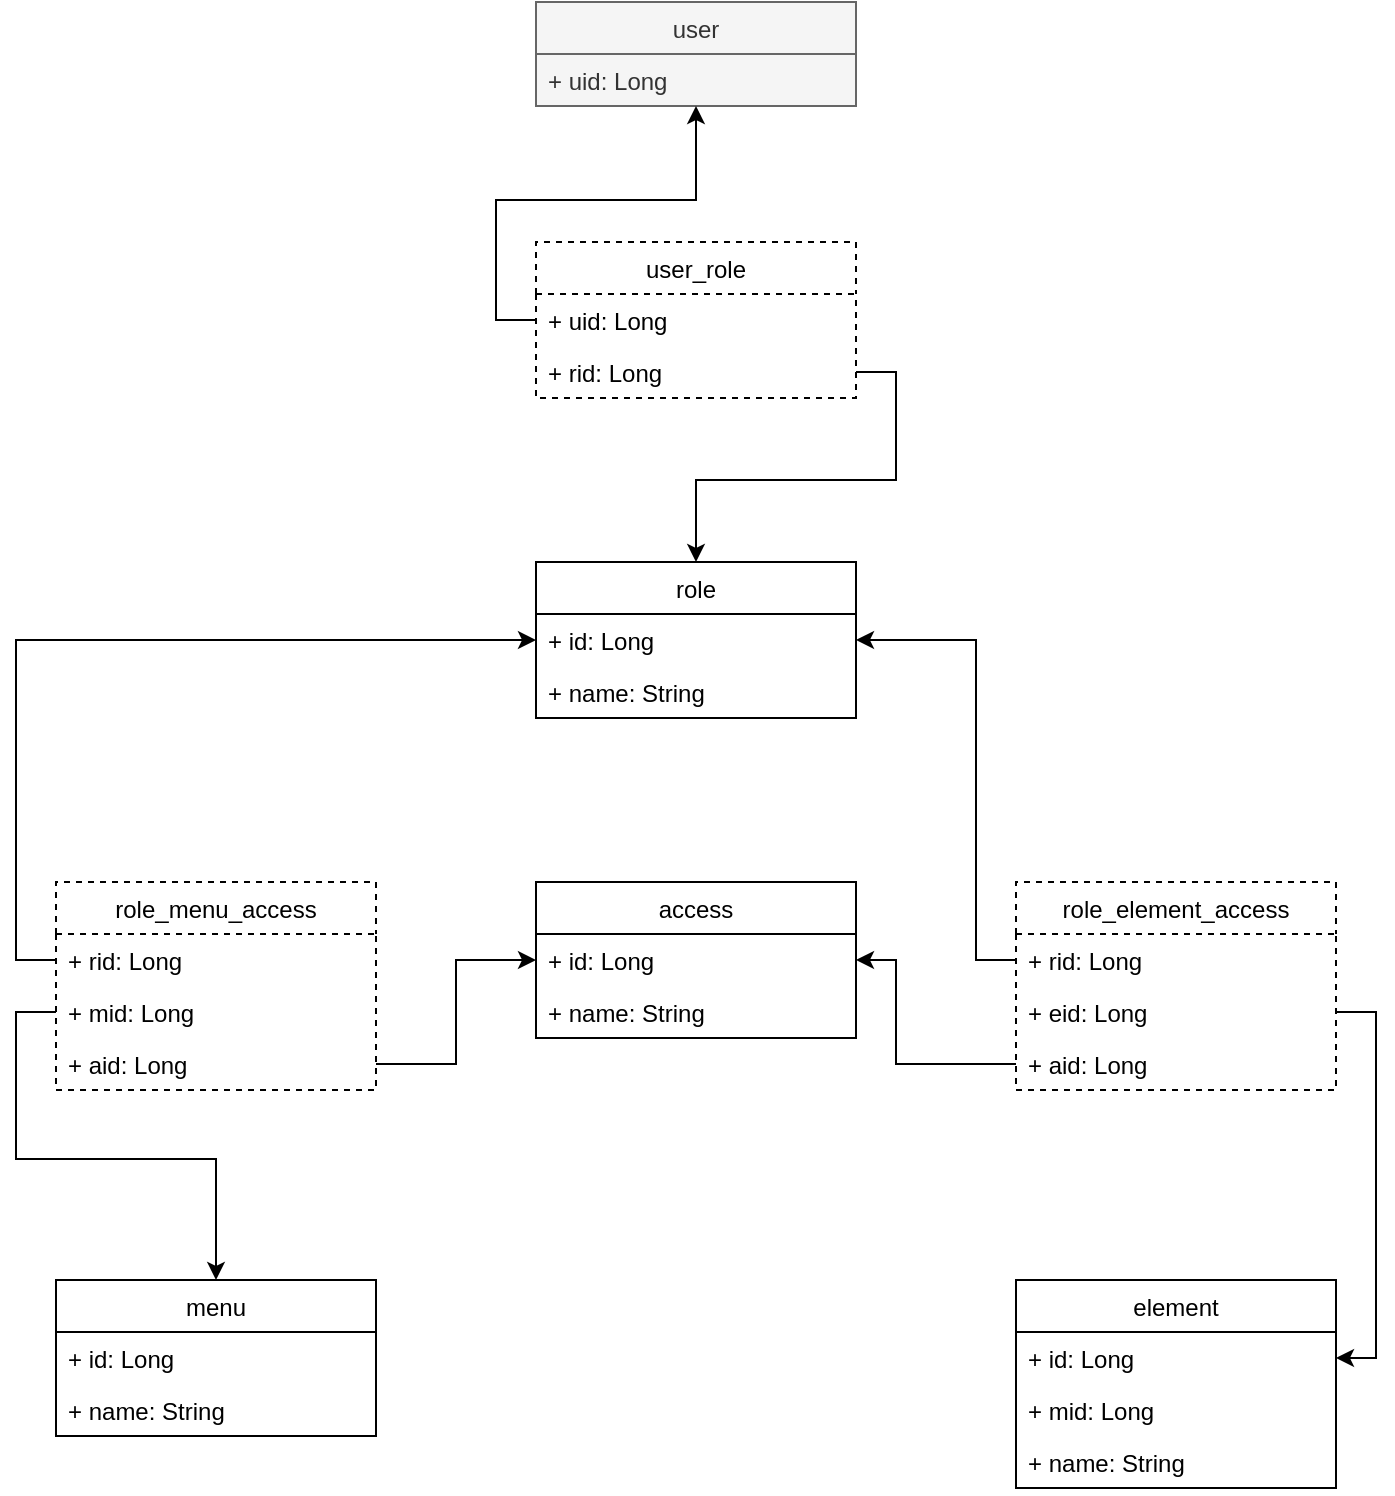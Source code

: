 <mxfile version="12.1.7" type="device" pages="1"><diagram id="Ks41rE3cj9qTKBccNuRw" name="Page-1"><mxGraphModel dx="1106" dy="762" grid="1" gridSize="10" guides="1" tooltips="1" connect="1" arrows="1" fold="1" page="1" pageScale="1" pageWidth="850" pageHeight="1100" math="0" shadow="0"><root><mxCell id="0"/><mxCell id="1" parent="0"/><mxCell id="Y-XrxT4lwN6U3F0SKHPC-1" value="user" style="swimlane;fontStyle=0;childLayout=stackLayout;horizontal=1;startSize=26;fillColor=#f5f5f5;horizontalStack=0;resizeParent=1;resizeParentMax=0;resizeLast=0;collapsible=1;marginBottom=0;strokeColor=#666666;fontColor=#333333;" vertex="1" parent="1"><mxGeometry x="360" y="80" width="160" height="52" as="geometry"/></mxCell><mxCell id="Y-XrxT4lwN6U3F0SKHPC-2" value="+ uid: Long" style="text;strokeColor=#666666;fillColor=#f5f5f5;align=left;verticalAlign=top;spacingLeft=4;spacingRight=4;overflow=hidden;rotatable=0;points=[[0,0.5],[1,0.5]];portConstraint=eastwest;fontColor=#333333;" vertex="1" parent="Y-XrxT4lwN6U3F0SKHPC-1"><mxGeometry y="26" width="160" height="26" as="geometry"/></mxCell><mxCell id="Y-XrxT4lwN6U3F0SKHPC-5" value="role" style="swimlane;fontStyle=0;childLayout=stackLayout;horizontal=1;startSize=26;fillColor=none;horizontalStack=0;resizeParent=1;resizeParentMax=0;resizeLast=0;collapsible=1;marginBottom=0;" vertex="1" parent="1"><mxGeometry x="360" y="360" width="160" height="78" as="geometry"/></mxCell><mxCell id="Y-XrxT4lwN6U3F0SKHPC-6" value="+ id: Long" style="text;strokeColor=none;fillColor=none;align=left;verticalAlign=top;spacingLeft=4;spacingRight=4;overflow=hidden;rotatable=0;points=[[0,0.5],[1,0.5]];portConstraint=eastwest;" vertex="1" parent="Y-XrxT4lwN6U3F0SKHPC-5"><mxGeometry y="26" width="160" height="26" as="geometry"/></mxCell><mxCell id="Y-XrxT4lwN6U3F0SKHPC-7" value="+ name: String" style="text;strokeColor=none;fillColor=none;align=left;verticalAlign=top;spacingLeft=4;spacingRight=4;overflow=hidden;rotatable=0;points=[[0,0.5],[1,0.5]];portConstraint=eastwest;" vertex="1" parent="Y-XrxT4lwN6U3F0SKHPC-5"><mxGeometry y="52" width="160" height="26" as="geometry"/></mxCell><mxCell id="Y-XrxT4lwN6U3F0SKHPC-9" value="menu" style="swimlane;fontStyle=0;childLayout=stackLayout;horizontal=1;startSize=26;fillColor=none;horizontalStack=0;resizeParent=1;resizeParentMax=0;resizeLast=0;collapsible=1;marginBottom=0;" vertex="1" parent="1"><mxGeometry x="120" y="719" width="160" height="78" as="geometry"/></mxCell><mxCell id="Y-XrxT4lwN6U3F0SKHPC-10" value="+ id: Long" style="text;strokeColor=none;fillColor=none;align=left;verticalAlign=top;spacingLeft=4;spacingRight=4;overflow=hidden;rotatable=0;points=[[0,0.5],[1,0.5]];portConstraint=eastwest;" vertex="1" parent="Y-XrxT4lwN6U3F0SKHPC-9"><mxGeometry y="26" width="160" height="26" as="geometry"/></mxCell><mxCell id="Y-XrxT4lwN6U3F0SKHPC-11" value="+ name: String" style="text;strokeColor=none;fillColor=none;align=left;verticalAlign=top;spacingLeft=4;spacingRight=4;overflow=hidden;rotatable=0;points=[[0,0.5],[1,0.5]];portConstraint=eastwest;" vertex="1" parent="Y-XrxT4lwN6U3F0SKHPC-9"><mxGeometry y="52" width="160" height="26" as="geometry"/></mxCell><mxCell id="Y-XrxT4lwN6U3F0SKHPC-18" value="access" style="swimlane;fontStyle=0;childLayout=stackLayout;horizontal=1;startSize=26;fillColor=none;horizontalStack=0;resizeParent=1;resizeParentMax=0;resizeLast=0;collapsible=1;marginBottom=0;" vertex="1" parent="1"><mxGeometry x="360" y="520" width="160" height="78" as="geometry"/></mxCell><mxCell id="Y-XrxT4lwN6U3F0SKHPC-19" value="+ id: Long" style="text;strokeColor=none;fillColor=none;align=left;verticalAlign=top;spacingLeft=4;spacingRight=4;overflow=hidden;rotatable=0;points=[[0,0.5],[1,0.5]];portConstraint=eastwest;" vertex="1" parent="Y-XrxT4lwN6U3F0SKHPC-18"><mxGeometry y="26" width="160" height="26" as="geometry"/></mxCell><mxCell id="Y-XrxT4lwN6U3F0SKHPC-20" value="+ name: String" style="text;strokeColor=none;fillColor=none;align=left;verticalAlign=top;spacingLeft=4;spacingRight=4;overflow=hidden;rotatable=0;points=[[0,0.5],[1,0.5]];portConstraint=eastwest;" vertex="1" parent="Y-XrxT4lwN6U3F0SKHPC-18"><mxGeometry y="52" width="160" height="26" as="geometry"/></mxCell><mxCell id="Y-XrxT4lwN6U3F0SKHPC-21" value="user_role" style="swimlane;fontStyle=0;childLayout=stackLayout;horizontal=1;startSize=26;fillColor=none;horizontalStack=0;resizeParent=1;resizeParentMax=0;resizeLast=0;collapsible=1;marginBottom=0;dashed=1;" vertex="1" parent="1"><mxGeometry x="360" y="200" width="160" height="78" as="geometry"/></mxCell><mxCell id="Y-XrxT4lwN6U3F0SKHPC-22" value="+ uid: Long" style="text;strokeColor=none;fillColor=none;align=left;verticalAlign=top;spacingLeft=4;spacingRight=4;overflow=hidden;rotatable=0;points=[[0,0.5],[1,0.5]];portConstraint=eastwest;" vertex="1" parent="Y-XrxT4lwN6U3F0SKHPC-21"><mxGeometry y="26" width="160" height="26" as="geometry"/></mxCell><mxCell id="Y-XrxT4lwN6U3F0SKHPC-23" value="+ rid: Long" style="text;strokeColor=none;fillColor=none;align=left;verticalAlign=top;spacingLeft=4;spacingRight=4;overflow=hidden;rotatable=0;points=[[0,0.5],[1,0.5]];portConstraint=eastwest;" vertex="1" parent="Y-XrxT4lwN6U3F0SKHPC-21"><mxGeometry y="52" width="160" height="26" as="geometry"/></mxCell><mxCell id="Y-XrxT4lwN6U3F0SKHPC-24" style="edgeStyle=orthogonalEdgeStyle;rounded=0;orthogonalLoop=1;jettySize=auto;html=1;exitX=0;exitY=0.5;exitDx=0;exitDy=0;" edge="1" parent="1" source="Y-XrxT4lwN6U3F0SKHPC-22" target="Y-XrxT4lwN6U3F0SKHPC-1"><mxGeometry relative="1" as="geometry"/></mxCell><mxCell id="Y-XrxT4lwN6U3F0SKHPC-25" style="edgeStyle=orthogonalEdgeStyle;rounded=0;orthogonalLoop=1;jettySize=auto;html=1;exitX=1;exitY=0.5;exitDx=0;exitDy=0;" edge="1" parent="1" source="Y-XrxT4lwN6U3F0SKHPC-23" target="Y-XrxT4lwN6U3F0SKHPC-5"><mxGeometry relative="1" as="geometry"/></mxCell><mxCell id="Y-XrxT4lwN6U3F0SKHPC-31" value="role_menu_access" style="swimlane;fontStyle=0;childLayout=stackLayout;horizontal=1;startSize=26;fillColor=none;horizontalStack=0;resizeParent=1;resizeParentMax=0;resizeLast=0;collapsible=1;marginBottom=0;dashed=1;" vertex="1" parent="1"><mxGeometry x="120" y="520" width="160" height="104" as="geometry"/></mxCell><mxCell id="Y-XrxT4lwN6U3F0SKHPC-32" value="+ rid: Long" style="text;strokeColor=none;fillColor=none;align=left;verticalAlign=top;spacingLeft=4;spacingRight=4;overflow=hidden;rotatable=0;points=[[0,0.5],[1,0.5]];portConstraint=eastwest;" vertex="1" parent="Y-XrxT4lwN6U3F0SKHPC-31"><mxGeometry y="26" width="160" height="26" as="geometry"/></mxCell><mxCell id="Y-XrxT4lwN6U3F0SKHPC-33" value="+ mid: Long" style="text;strokeColor=none;fillColor=none;align=left;verticalAlign=top;spacingLeft=4;spacingRight=4;overflow=hidden;rotatable=0;points=[[0,0.5],[1,0.5]];portConstraint=eastwest;" vertex="1" parent="Y-XrxT4lwN6U3F0SKHPC-31"><mxGeometry y="52" width="160" height="26" as="geometry"/></mxCell><mxCell id="Y-XrxT4lwN6U3F0SKHPC-34" value="+ aid: Long" style="text;strokeColor=none;fillColor=none;align=left;verticalAlign=top;spacingLeft=4;spacingRight=4;overflow=hidden;rotatable=0;points=[[0,0.5],[1,0.5]];portConstraint=eastwest;" vertex="1" parent="Y-XrxT4lwN6U3F0SKHPC-31"><mxGeometry y="78" width="160" height="26" as="geometry"/></mxCell><mxCell id="Y-XrxT4lwN6U3F0SKHPC-35" style="edgeStyle=orthogonalEdgeStyle;rounded=0;orthogonalLoop=1;jettySize=auto;html=1;exitX=0;exitY=0.5;exitDx=0;exitDy=0;entryX=0;entryY=0.5;entryDx=0;entryDy=0;" edge="1" parent="1" source="Y-XrxT4lwN6U3F0SKHPC-32" target="Y-XrxT4lwN6U3F0SKHPC-6"><mxGeometry relative="1" as="geometry"><Array as="points"><mxPoint x="100" y="559"/><mxPoint x="100" y="399"/></Array></mxGeometry></mxCell><mxCell id="Y-XrxT4lwN6U3F0SKHPC-36" style="edgeStyle=orthogonalEdgeStyle;rounded=0;orthogonalLoop=1;jettySize=auto;html=1;exitX=0;exitY=0.5;exitDx=0;exitDy=0;entryX=0.5;entryY=0;entryDx=0;entryDy=0;" edge="1" parent="1" source="Y-XrxT4lwN6U3F0SKHPC-33" target="Y-XrxT4lwN6U3F0SKHPC-9"><mxGeometry relative="1" as="geometry"/></mxCell><mxCell id="Y-XrxT4lwN6U3F0SKHPC-37" style="edgeStyle=orthogonalEdgeStyle;rounded=0;orthogonalLoop=1;jettySize=auto;html=1;exitX=1;exitY=0.5;exitDx=0;exitDy=0;entryX=0;entryY=0.5;entryDx=0;entryDy=0;" edge="1" parent="1" source="Y-XrxT4lwN6U3F0SKHPC-34" target="Y-XrxT4lwN6U3F0SKHPC-19"><mxGeometry relative="1" as="geometry"><Array as="points"><mxPoint x="320" y="611"/><mxPoint x="320" y="559"/></Array></mxGeometry></mxCell><mxCell id="Y-XrxT4lwN6U3F0SKHPC-38" value="element" style="swimlane;fontStyle=0;childLayout=stackLayout;horizontal=1;startSize=26;fillColor=none;horizontalStack=0;resizeParent=1;resizeParentMax=0;resizeLast=0;collapsible=1;marginBottom=0;" vertex="1" parent="1"><mxGeometry x="600" y="719" width="160" height="104" as="geometry"/></mxCell><mxCell id="Y-XrxT4lwN6U3F0SKHPC-39" value="+ id: Long" style="text;strokeColor=none;fillColor=none;align=left;verticalAlign=top;spacingLeft=4;spacingRight=4;overflow=hidden;rotatable=0;points=[[0,0.5],[1,0.5]];portConstraint=eastwest;" vertex="1" parent="Y-XrxT4lwN6U3F0SKHPC-38"><mxGeometry y="26" width="160" height="26" as="geometry"/></mxCell><mxCell id="Y-XrxT4lwN6U3F0SKHPC-40" value="+ mid: Long" style="text;strokeColor=none;fillColor=none;align=left;verticalAlign=top;spacingLeft=4;spacingRight=4;overflow=hidden;rotatable=0;points=[[0,0.5],[1,0.5]];portConstraint=eastwest;" vertex="1" parent="Y-XrxT4lwN6U3F0SKHPC-38"><mxGeometry y="52" width="160" height="26" as="geometry"/></mxCell><mxCell id="Y-XrxT4lwN6U3F0SKHPC-41" value="+ name: String" style="text;strokeColor=none;fillColor=none;align=left;verticalAlign=top;spacingLeft=4;spacingRight=4;overflow=hidden;rotatable=0;points=[[0,0.5],[1,0.5]];portConstraint=eastwest;" vertex="1" parent="Y-XrxT4lwN6U3F0SKHPC-38"><mxGeometry y="78" width="160" height="26" as="geometry"/></mxCell><mxCell id="Y-XrxT4lwN6U3F0SKHPC-42" value="role_element_access" style="swimlane;fontStyle=0;childLayout=stackLayout;horizontal=1;startSize=26;fillColor=none;horizontalStack=0;resizeParent=1;resizeParentMax=0;resizeLast=0;collapsible=1;marginBottom=0;dashed=1;" vertex="1" parent="1"><mxGeometry x="600" y="520" width="160" height="104" as="geometry"/></mxCell><mxCell id="Y-XrxT4lwN6U3F0SKHPC-43" value="+ rid: Long" style="text;strokeColor=none;fillColor=none;align=left;verticalAlign=top;spacingLeft=4;spacingRight=4;overflow=hidden;rotatable=0;points=[[0,0.5],[1,0.5]];portConstraint=eastwest;" vertex="1" parent="Y-XrxT4lwN6U3F0SKHPC-42"><mxGeometry y="26" width="160" height="26" as="geometry"/></mxCell><mxCell id="Y-XrxT4lwN6U3F0SKHPC-44" value="+ eid: Long" style="text;strokeColor=none;fillColor=none;align=left;verticalAlign=top;spacingLeft=4;spacingRight=4;overflow=hidden;rotatable=0;points=[[0,0.5],[1,0.5]];portConstraint=eastwest;" vertex="1" parent="Y-XrxT4lwN6U3F0SKHPC-42"><mxGeometry y="52" width="160" height="26" as="geometry"/></mxCell><mxCell id="Y-XrxT4lwN6U3F0SKHPC-45" value="+ aid: Long" style="text;strokeColor=none;fillColor=none;align=left;verticalAlign=top;spacingLeft=4;spacingRight=4;overflow=hidden;rotatable=0;points=[[0,0.5],[1,0.5]];portConstraint=eastwest;" vertex="1" parent="Y-XrxT4lwN6U3F0SKHPC-42"><mxGeometry y="78" width="160" height="26" as="geometry"/></mxCell><mxCell id="Y-XrxT4lwN6U3F0SKHPC-46" style="edgeStyle=orthogonalEdgeStyle;rounded=0;orthogonalLoop=1;jettySize=auto;html=1;exitX=0;exitY=0.5;exitDx=0;exitDy=0;entryX=1;entryY=0.5;entryDx=0;entryDy=0;" edge="1" parent="1" source="Y-XrxT4lwN6U3F0SKHPC-45" target="Y-XrxT4lwN6U3F0SKHPC-19"><mxGeometry relative="1" as="geometry"><Array as="points"><mxPoint x="540" y="611"/><mxPoint x="540" y="559"/></Array></mxGeometry></mxCell><mxCell id="Y-XrxT4lwN6U3F0SKHPC-48" style="edgeStyle=orthogonalEdgeStyle;rounded=0;orthogonalLoop=1;jettySize=auto;html=1;exitX=1;exitY=0.5;exitDx=0;exitDy=0;" edge="1" parent="1" source="Y-XrxT4lwN6U3F0SKHPC-44" target="Y-XrxT4lwN6U3F0SKHPC-39"><mxGeometry relative="1" as="geometry"/></mxCell><mxCell id="Y-XrxT4lwN6U3F0SKHPC-49" style="edgeStyle=orthogonalEdgeStyle;rounded=0;orthogonalLoop=1;jettySize=auto;html=1;exitX=0;exitY=0.5;exitDx=0;exitDy=0;entryX=1;entryY=0.5;entryDx=0;entryDy=0;" edge="1" parent="1" source="Y-XrxT4lwN6U3F0SKHPC-43" target="Y-XrxT4lwN6U3F0SKHPC-6"><mxGeometry relative="1" as="geometry"><mxPoint x="590" y="390" as="targetPoint"/><Array as="points"><mxPoint x="580" y="559"/><mxPoint x="580" y="399"/></Array></mxGeometry></mxCell></root></mxGraphModel></diagram></mxfile>